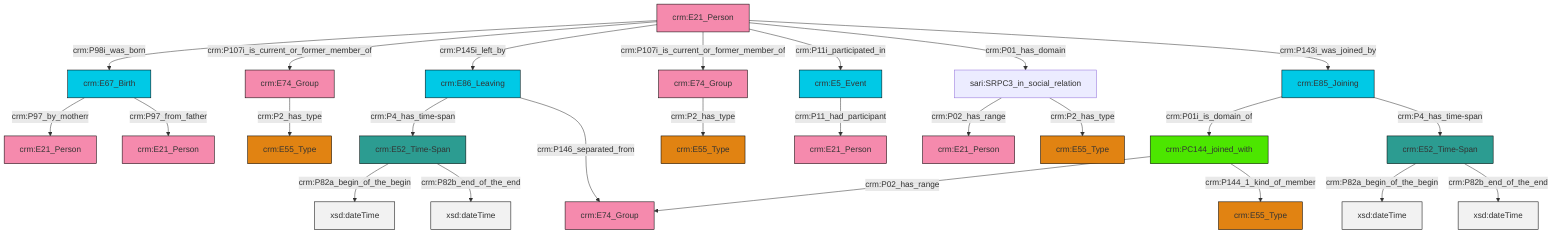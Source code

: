 graph TD
classDef Literal fill:#f2f2f2,stroke:#000000;
classDef CRM_Entity fill:#FFFFFF,stroke:#000000;
classDef Temporal_Entity fill:#00C9E6, stroke:#000000;
classDef Type fill:#E18312, stroke:#000000;
classDef Time-Span fill:#2C9C91, stroke:#000000;
classDef Appellation fill:#FFEB7F, stroke:#000000;
classDef Place fill:#008836, stroke:#000000;
classDef Persistent_Item fill:#B266B2, stroke:#000000;
classDef Conceptual_Object fill:#FFD700, stroke:#000000;
classDef Physical_Thing fill:#D2B48C, stroke:#000000;
classDef Actor fill:#f58aad, stroke:#000000;
classDef PC_Classes fill:#4ce600, stroke:#000000;
classDef Multi fill:#cccccc,stroke:#000000;

0["crm:E86_Leaving"]:::Temporal_Entity -->|crm:P4_has_time-span| 1["crm:E52_Time-Span"]:::Time-Span
2["crm:PC144_joined_with"]:::PC_Classes -->|crm:P02_has_range| 3["crm:E74_Group"]:::Actor
4["crm:E21_Person"]:::Actor -->|crm:P98i_was_born| 5["crm:E67_Birth"]:::Temporal_Entity
2["crm:PC144_joined_with"]:::PC_Classes -->|crm:P144_1_kind_of_member| 12["crm:E55_Type"]:::Type
4["crm:E21_Person"]:::Actor -->|crm:P107i_is_current_or_former_member_of| 13["crm:E74_Group"]:::Actor
1["crm:E52_Time-Span"]:::Time-Span -->|crm:P82a_begin_of_the_begin| 14[xsd:dateTime]:::Literal
17["crm:E5_Event"]:::Temporal_Entity -->|crm:P11_had_participant| 18["crm:E21_Person"]:::Actor
20["crm:E85_Joining"]:::Temporal_Entity -->|crm:P01i_is_domain_of| 2["crm:PC144_joined_with"]:::PC_Classes
1["crm:E52_Time-Span"]:::Time-Span -->|crm:P82b_end_of_the_end| 23[xsd:dateTime]:::Literal
0["crm:E86_Leaving"]:::Temporal_Entity -->|crm:P146_separated_from| 3["crm:E74_Group"]:::Actor
10["crm:E74_Group"]:::Actor -->|crm:P2_has_type| 27["crm:E55_Type"]:::Type
5["crm:E67_Birth"]:::Temporal_Entity -->|crm:P97_by_motherr| 21["crm:E21_Person"]:::Actor
32["sari:SRPC3_in_social_relation"]:::Default -->|crm:P02_has_range| 15["crm:E21_Person"]:::Actor
4["crm:E21_Person"]:::Actor -->|crm:P145i_left_by| 0["crm:E86_Leaving"]:::Temporal_Entity
13["crm:E74_Group"]:::Actor -->|crm:P2_has_type| 8["crm:E55_Type"]:::Type
32["sari:SRPC3_in_social_relation"]:::Default -->|crm:P2_has_type| 6["crm:E55_Type"]:::Type
4["crm:E21_Person"]:::Actor -->|crm:P107i_is_current_or_former_member_of| 10["crm:E74_Group"]:::Actor
5["crm:E67_Birth"]:::Temporal_Entity -->|crm:P97_from_father| 30["crm:E21_Person"]:::Actor
38["crm:E52_Time-Span"]:::Time-Span -->|crm:P82a_begin_of_the_begin| 39[xsd:dateTime]:::Literal
20["crm:E85_Joining"]:::Temporal_Entity -->|crm:P4_has_time-span| 38["crm:E52_Time-Span"]:::Time-Span
4["crm:E21_Person"]:::Actor -->|crm:P11i_participated_in| 17["crm:E5_Event"]:::Temporal_Entity
38["crm:E52_Time-Span"]:::Time-Span -->|crm:P82b_end_of_the_end| 40[xsd:dateTime]:::Literal
4["crm:E21_Person"]:::Actor -->|crm:P01_has_domain| 32["sari:SRPC3_in_social_relation"]:::Default
4["crm:E21_Person"]:::Actor -->|crm:P143i_was_joined_by| 20["crm:E85_Joining"]:::Temporal_Entity